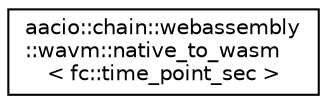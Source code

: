 digraph "Graphical Class Hierarchy"
{
  edge [fontname="Helvetica",fontsize="10",labelfontname="Helvetica",labelfontsize="10"];
  node [fontname="Helvetica",fontsize="10",shape=record];
  rankdir="LR";
  Node0 [label="aacio::chain::webassembly\l::wavm::native_to_wasm\l\< fc::time_point_sec \>",height=0.2,width=0.4,color="black", fillcolor="white", style="filled",URL="$structaacio_1_1chain_1_1webassembly_1_1wavm_1_1native__to__wasm_3_01fc_1_1time__point__sec_01_4.html"];
}
